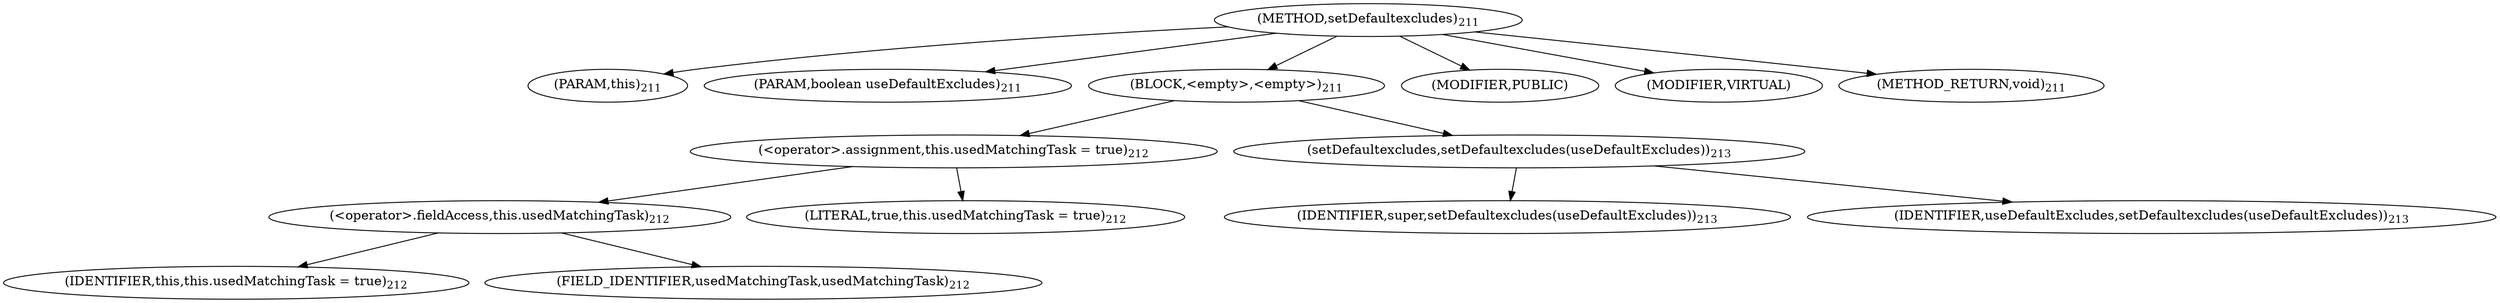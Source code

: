 digraph "setDefaultexcludes" {  
"249" [label = <(METHOD,setDefaultexcludes)<SUB>211</SUB>> ]
"250" [label = <(PARAM,this)<SUB>211</SUB>> ]
"251" [label = <(PARAM,boolean useDefaultExcludes)<SUB>211</SUB>> ]
"252" [label = <(BLOCK,&lt;empty&gt;,&lt;empty&gt;)<SUB>211</SUB>> ]
"253" [label = <(&lt;operator&gt;.assignment,this.usedMatchingTask = true)<SUB>212</SUB>> ]
"254" [label = <(&lt;operator&gt;.fieldAccess,this.usedMatchingTask)<SUB>212</SUB>> ]
"255" [label = <(IDENTIFIER,this,this.usedMatchingTask = true)<SUB>212</SUB>> ]
"256" [label = <(FIELD_IDENTIFIER,usedMatchingTask,usedMatchingTask)<SUB>212</SUB>> ]
"257" [label = <(LITERAL,true,this.usedMatchingTask = true)<SUB>212</SUB>> ]
"258" [label = <(setDefaultexcludes,setDefaultexcludes(useDefaultExcludes))<SUB>213</SUB>> ]
"259" [label = <(IDENTIFIER,super,setDefaultexcludes(useDefaultExcludes))<SUB>213</SUB>> ]
"260" [label = <(IDENTIFIER,useDefaultExcludes,setDefaultexcludes(useDefaultExcludes))<SUB>213</SUB>> ]
"261" [label = <(MODIFIER,PUBLIC)> ]
"262" [label = <(MODIFIER,VIRTUAL)> ]
"263" [label = <(METHOD_RETURN,void)<SUB>211</SUB>> ]
  "249" -> "250" 
  "249" -> "251" 
  "249" -> "252" 
  "249" -> "261" 
  "249" -> "262" 
  "249" -> "263" 
  "252" -> "253" 
  "252" -> "258" 
  "253" -> "254" 
  "253" -> "257" 
  "254" -> "255" 
  "254" -> "256" 
  "258" -> "259" 
  "258" -> "260" 
}
